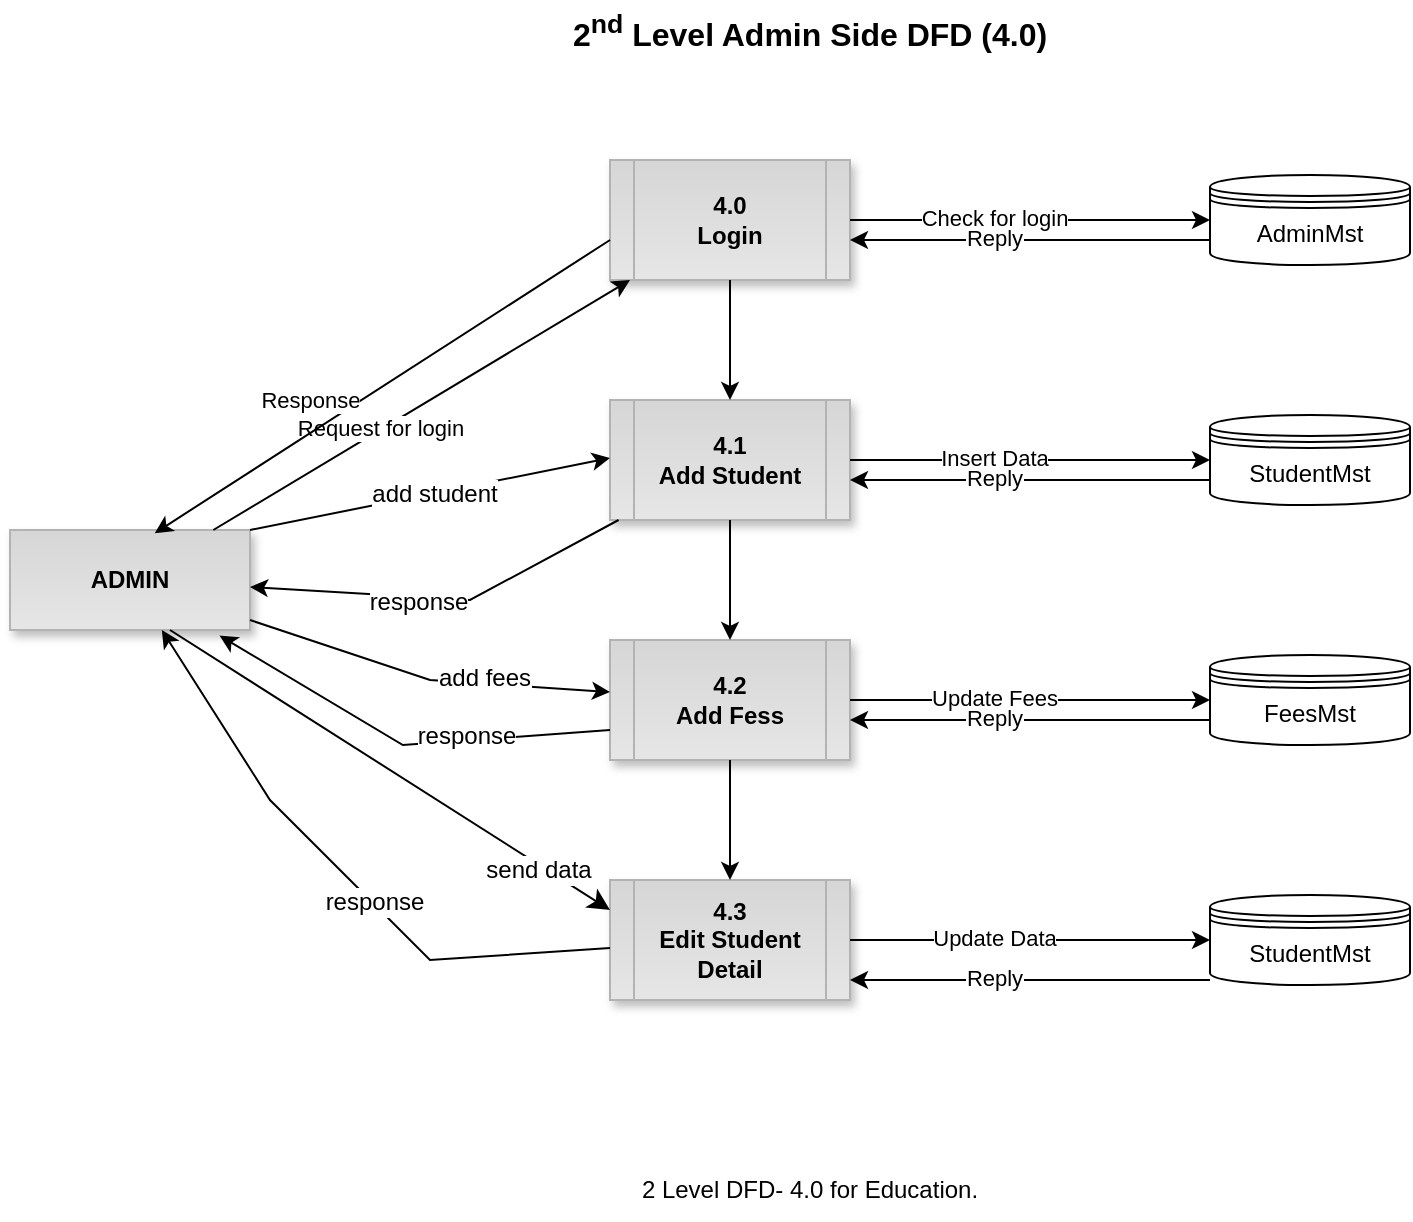 <mxfile version="28.2.3">
  <diagram id="diagram-id-1" name="Page-1">
    <mxGraphModel dx="1042" dy="562" grid="0" gridSize="10" guides="1" tooltips="1" connect="1" arrows="1" fold="1" page="1" pageScale="1" pageWidth="850" pageHeight="1100" math="0" shadow="0">
      <root>
        <mxCell id="0" />
        <mxCell id="1" parent="0" />
        <mxCell id="2" value="&lt;b&gt;2&lt;sup&gt;nd&lt;/sup&gt; Level Admin Side DFD (4.0)&lt;/b&gt;" style="text;html=1;strokeColor=none;fillColor=none;align=center;verticalAlign=middle;whiteSpace=wrap;rounded=0;fontSize=16;" parent="1" vertex="1">
          <mxGeometry x="250" y="20" width="380" height="30" as="geometry" />
        </mxCell>
        <mxCell id="3" value="&lt;b&gt;ADMIN&lt;/b&gt;" style="shape=rounded;whiteSpace=wrap;html=1;shadow=1;gradientColor=#E6E6E6;fillColor=#D6D6D6;strokeColor=#B3B3B3;fontStyle=0;arcSize=15;" parent="1" vertex="1">
          <mxGeometry x="40" y="285" width="120" height="50" as="geometry" />
        </mxCell>
        <mxCell id="4" value="&lt;b&gt;4.0&lt;br&gt;Login&lt;/b&gt;" style="shape=process;whiteSpace=wrap;html=1;shadow=1;gradientColor=#E6E6E6;fillColor=#D6D6D6;strokeColor=#B3B3B3;fontStyle=0;arcSize=50;" parent="1" vertex="1">
          <mxGeometry x="340" y="100" width="120" height="60" as="geometry" />
        </mxCell>
        <mxCell id="5" value="&lt;b&gt;4.1&lt;br&gt;Add Student&lt;/b&gt;" style="shape=process;whiteSpace=wrap;html=1;shadow=1;gradientColor=#E6E6E6;fillColor=#D6D6D6;strokeColor=#B3B3B3;fontStyle=0;arcSize=50;" parent="1" vertex="1">
          <mxGeometry x="340" y="220" width="120" height="60" as="geometry" />
        </mxCell>
        <mxCell id="6" value="&lt;b&gt;4.2&lt;br&gt;Add Fess&lt;/b&gt;" style="shape=process;whiteSpace=wrap;html=1;shadow=1;gradientColor=#E6E6E6;fillColor=#D6D6D6;strokeColor=#B3B3B3;fontStyle=0;arcSize=50;" parent="1" vertex="1">
          <mxGeometry x="340" y="340" width="120" height="60" as="geometry" />
        </mxCell>
        <mxCell id="7" value="&lt;b&gt;4.3&lt;br&gt;Edit Student Detail&lt;/b&gt;" style="shape=process;whiteSpace=wrap;html=1;shadow=1;gradientColor=#E6E6E6;fillColor=#D6D6D6;strokeColor=#B3B3B3;fontStyle=0;arcSize=50;" parent="1" vertex="1">
          <mxGeometry x="340" y="460" width="120" height="60" as="geometry" />
        </mxCell>
        <mxCell id="8" value="AdminMst" style="shape=datastore;whiteSpace=wrap;html=1;strokeColor=#000000;fillColor=#ffffff;" parent="1" vertex="1">
          <mxGeometry x="640" y="107.5" width="100" height="45" as="geometry" />
        </mxCell>
        <mxCell id="9" value="StudentMst" style="shape=datastore;whiteSpace=wrap;html=1;strokeColor=#000000;fillColor=#ffffff;" parent="1" vertex="1">
          <mxGeometry x="640" y="227.5" width="100" height="45" as="geometry" />
        </mxCell>
        <mxCell id="10" value="FeesMst" style="shape=datastore;whiteSpace=wrap;html=1;strokeColor=#000000;fillColor=#ffffff;" parent="1" vertex="1">
          <mxGeometry x="640" y="347.5" width="100" height="45" as="geometry" />
        </mxCell>
        <mxCell id="11" value="StudentMst" style="shape=datastore;whiteSpace=wrap;html=1;strokeColor=#000000;fillColor=#ffffff;" parent="1" vertex="1">
          <mxGeometry x="640" y="467.5" width="100" height="45" as="geometry" />
        </mxCell>
        <mxCell id="12" value="2 Level DFD- 4.0 for Education." style="text;html=1;strokeColor=none;fillColor=none;align=center;verticalAlign=middle;whiteSpace=wrap;rounded=0;" parent="1" vertex="1">
          <mxGeometry x="140" y="600" width="600" height="30" as="geometry" />
        </mxCell>
        <mxCell id="14" style="endArrow=classic;html=1;rounded=0;" parent="1" source="3" target="4" edge="1">
          <mxGeometry relative="1" as="geometry" />
        </mxCell>
        <mxCell id="15" value="Request for login" style="edgeLabel;html=1;align=center;verticalAlign=middle;resizable=0;points=[];" parent="14" vertex="1" connectable="0">
          <mxGeometry x="-0.2" y="1" relative="1" as="geometry">
            <mxPoint as="offset" />
          </mxGeometry>
        </mxCell>
        <mxCell id="16" style="endArrow=classic;html=1;rounded=0;entryX=0.603;entryY=0.032;entryDx=0;entryDy=0;entryPerimeter=0;" parent="1" target="3" edge="1">
          <mxGeometry relative="1" as="geometry">
            <mxPoint x="340" y="140" as="sourcePoint" />
            <mxPoint x="131.667" y="265" as="targetPoint" />
          </mxGeometry>
        </mxCell>
        <mxCell id="17" value="Response" style="edgeLabel;html=1;align=center;verticalAlign=middle;resizable=0;points=[];" parent="16" vertex="1" connectable="0">
          <mxGeometry x="0.2" y="-1" relative="1" as="geometry">
            <mxPoint x="-13" y="-7" as="offset" />
          </mxGeometry>
        </mxCell>
        <mxCell id="18" style="endArrow=classic;html=1;rounded=0;" parent="1" source="4" target="8" edge="1">
          <mxGeometry relative="1" as="geometry" />
        </mxCell>
        <mxCell id="19" value="Check for login" style="edgeLabel;html=1;align=center;verticalAlign=middle;resizable=0;points=[];" parent="18" vertex="1" connectable="0">
          <mxGeometry x="-0.2" y="1" relative="1" as="geometry">
            <mxPoint as="offset" />
          </mxGeometry>
        </mxCell>
        <mxCell id="20" style="endArrow=classic;html=1;rounded=0;" parent="1" edge="1">
          <mxGeometry relative="1" as="geometry">
            <mxPoint x="640" y="140" as="sourcePoint" />
            <mxPoint x="460" y="140" as="targetPoint" />
          </mxGeometry>
        </mxCell>
        <mxCell id="21" value="Reply" style="edgeLabel;html=1;align=center;verticalAlign=middle;resizable=0;points=[];" parent="20" vertex="1" connectable="0">
          <mxGeometry x="0.2" y="-1" relative="1" as="geometry">
            <mxPoint as="offset" />
          </mxGeometry>
        </mxCell>
        <mxCell id="22" style="endArrow=classic;html=1;rounded=0;" parent="1" edge="1">
          <mxGeometry relative="1" as="geometry">
            <Array as="points" />
            <mxPoint x="160" y="285" as="sourcePoint" />
            <mxPoint x="340" y="249" as="targetPoint" />
          </mxGeometry>
        </mxCell>
        <mxCell id="49" value="add student" style="edgeLabel;html=1;align=center;verticalAlign=middle;resizable=0;points=[];fontSize=12;" parent="22" vertex="1" connectable="0">
          <mxGeometry x="0.022" relative="1" as="geometry">
            <mxPoint as="offset" />
          </mxGeometry>
        </mxCell>
        <mxCell id="24" style="endArrow=classic;html=1;rounded=0;" parent="1" source="5" target="3" edge="1">
          <mxGeometry relative="1" as="geometry">
            <Array as="points">
              <mxPoint x="270" y="320" />
            </Array>
          </mxGeometry>
        </mxCell>
        <mxCell id="50" value="response" style="edgeLabel;html=1;align=center;verticalAlign=middle;resizable=0;points=[];fontSize=12;" parent="24" vertex="1" connectable="0">
          <mxGeometry x="0.134" y="2" relative="1" as="geometry">
            <mxPoint as="offset" />
          </mxGeometry>
        </mxCell>
        <mxCell id="26" style="endArrow=classic;html=1;rounded=0;" parent="1" source="5" target="9" edge="1">
          <mxGeometry relative="1" as="geometry" />
        </mxCell>
        <mxCell id="27" value="Insert Data" style="edgeLabel;html=1;align=center;verticalAlign=middle;resizable=0;points=[];" parent="26" vertex="1" connectable="0">
          <mxGeometry x="-0.2" y="1" relative="1" as="geometry">
            <mxPoint as="offset" />
          </mxGeometry>
        </mxCell>
        <mxCell id="28" style="endArrow=classic;html=1;rounded=0;" parent="1" edge="1">
          <mxGeometry relative="1" as="geometry">
            <mxPoint x="640" y="260" as="sourcePoint" />
            <mxPoint x="460" y="260" as="targetPoint" />
          </mxGeometry>
        </mxCell>
        <mxCell id="29" value="Reply" style="edgeLabel;html=1;align=center;verticalAlign=middle;resizable=0;points=[];" parent="28" vertex="1" connectable="0">
          <mxGeometry x="0.2" y="-1" relative="1" as="geometry">
            <mxPoint as="offset" />
          </mxGeometry>
        </mxCell>
        <mxCell id="30" style="endArrow=classic;html=1;rounded=0;" parent="1" source="3" target="6" edge="1">
          <mxGeometry relative="1" as="geometry">
            <Array as="points">
              <mxPoint x="250" y="360" />
            </Array>
          </mxGeometry>
        </mxCell>
        <mxCell id="51" value="add fees" style="edgeLabel;html=1;align=center;verticalAlign=middle;resizable=0;points=[];fontSize=12;" parent="30" vertex="1" connectable="0">
          <mxGeometry x="0.305" y="3" relative="1" as="geometry">
            <mxPoint as="offset" />
          </mxGeometry>
        </mxCell>
        <mxCell id="32" style="endArrow=classic;html=1;rounded=0;exitX=0;exitY=0.75;exitDx=0;exitDy=0;entryX=0.873;entryY=1.056;entryDx=0;entryDy=0;entryPerimeter=0;" parent="1" source="6" target="3" edge="1">
          <mxGeometry relative="1" as="geometry">
            <Array as="points">
              <mxPoint x="236.43" y="392.5" />
            </Array>
            <mxPoint x="326.43" y="386.5" as="sourcePoint" />
            <mxPoint x="140.001" y="347.5" as="targetPoint" />
          </mxGeometry>
        </mxCell>
        <mxCell id="52" value="response" style="edgeLabel;html=1;align=center;verticalAlign=middle;resizable=0;points=[];fontSize=12;" parent="32" vertex="1" connectable="0">
          <mxGeometry x="-0.314" y="-2" relative="1" as="geometry">
            <mxPoint as="offset" />
          </mxGeometry>
        </mxCell>
        <mxCell id="34" style="endArrow=classic;html=1;rounded=0;" parent="1" source="6" target="10" edge="1">
          <mxGeometry relative="1" as="geometry" />
        </mxCell>
        <mxCell id="35" value="Update Fees" style="edgeLabel;html=1;align=center;verticalAlign=middle;resizable=0;points=[];" parent="34" vertex="1" connectable="0">
          <mxGeometry x="-0.2" y="1" relative="1" as="geometry">
            <mxPoint as="offset" />
          </mxGeometry>
        </mxCell>
        <mxCell id="36" style="endArrow=classic;html=1;rounded=0;" parent="1" edge="1">
          <mxGeometry relative="1" as="geometry">
            <mxPoint x="640" y="380" as="sourcePoint" />
            <mxPoint x="460" y="380" as="targetPoint" />
          </mxGeometry>
        </mxCell>
        <mxCell id="37" value="Reply" style="edgeLabel;html=1;align=center;verticalAlign=middle;resizable=0;points=[];" parent="36" vertex="1" connectable="0">
          <mxGeometry x="0.2" y="-1" relative="1" as="geometry">
            <mxPoint as="offset" />
          </mxGeometry>
        </mxCell>
        <mxCell id="40" style="endArrow=classic;html=1;rounded=0;" parent="1" source="7" target="3" edge="1">
          <mxGeometry relative="1" as="geometry">
            <Array as="points">
              <mxPoint x="250" y="500" />
              <mxPoint x="170" y="420" />
            </Array>
          </mxGeometry>
        </mxCell>
        <mxCell id="53" value="response" style="edgeLabel;html=1;align=center;verticalAlign=middle;resizable=0;points=[];fontSize=12;" parent="40" vertex="1" connectable="0">
          <mxGeometry x="-0.14" y="-1" relative="1" as="geometry">
            <mxPoint as="offset" />
          </mxGeometry>
        </mxCell>
        <mxCell id="42" style="endArrow=classic;html=1;rounded=0;" parent="1" source="7" target="11" edge="1">
          <mxGeometry relative="1" as="geometry" />
        </mxCell>
        <mxCell id="43" value="Update Data" style="edgeLabel;html=1;align=center;verticalAlign=middle;resizable=0;points=[];" parent="42" vertex="1" connectable="0">
          <mxGeometry x="-0.2" y="1" relative="1" as="geometry">
            <mxPoint as="offset" />
          </mxGeometry>
        </mxCell>
        <mxCell id="44" style="endArrow=classic;html=1;rounded=0;" parent="1" edge="1">
          <mxGeometry relative="1" as="geometry">
            <mxPoint x="640" y="510" as="sourcePoint" />
            <mxPoint x="460" y="510" as="targetPoint" />
          </mxGeometry>
        </mxCell>
        <mxCell id="45" value="Reply" style="edgeLabel;html=1;align=center;verticalAlign=middle;resizable=0;points=[];" parent="44" vertex="1" connectable="0">
          <mxGeometry x="0.2" y="-1" relative="1" as="geometry">
            <mxPoint as="offset" />
          </mxGeometry>
        </mxCell>
        <mxCell id="46" value="" style="endArrow=classic;html=1;rounded=0;" parent="1" source="4" target="5" edge="1">
          <mxGeometry width="50" height="50" relative="1" as="geometry">
            <mxPoint x="400" y="210" as="sourcePoint" />
            <mxPoint x="450" y="160" as="targetPoint" />
          </mxGeometry>
        </mxCell>
        <mxCell id="47" value="" style="endArrow=classic;html=1;rounded=0;" parent="1" source="5" target="6" edge="1">
          <mxGeometry width="50" height="50" relative="1" as="geometry">
            <mxPoint x="400" y="330" as="sourcePoint" />
            <mxPoint x="450" y="280" as="targetPoint" />
          </mxGeometry>
        </mxCell>
        <mxCell id="48" value="" style="endArrow=classic;html=1;rounded=0;" parent="1" source="6" target="7" edge="1">
          <mxGeometry width="50" height="50" relative="1" as="geometry">
            <mxPoint x="400" y="450" as="sourcePoint" />
            <mxPoint x="450" y="400" as="targetPoint" />
          </mxGeometry>
        </mxCell>
        <mxCell id="54" value="" style="endArrow=classic;html=1;rounded=0;fontSize=12;startSize=8;endSize=8;curved=1;exitX=0.32;exitY=0.944;exitDx=0;exitDy=0;exitPerimeter=0;entryX=0;entryY=0.25;entryDx=0;entryDy=0;" parent="1" target="7" edge="1">
          <mxGeometry width="50" height="50" relative="1" as="geometry">
            <mxPoint x="120.0" y="335.0" as="sourcePoint" />
            <mxPoint x="381.6" y="477.8" as="targetPoint" />
          </mxGeometry>
        </mxCell>
        <mxCell id="55" value="send data" style="edgeLabel;html=1;align=center;verticalAlign=middle;resizable=0;points=[];fontSize=12;" parent="54" vertex="1" connectable="0">
          <mxGeometry x="0.683" y="-2" relative="1" as="geometry">
            <mxPoint as="offset" />
          </mxGeometry>
        </mxCell>
      </root>
    </mxGraphModel>
  </diagram>
</mxfile>
